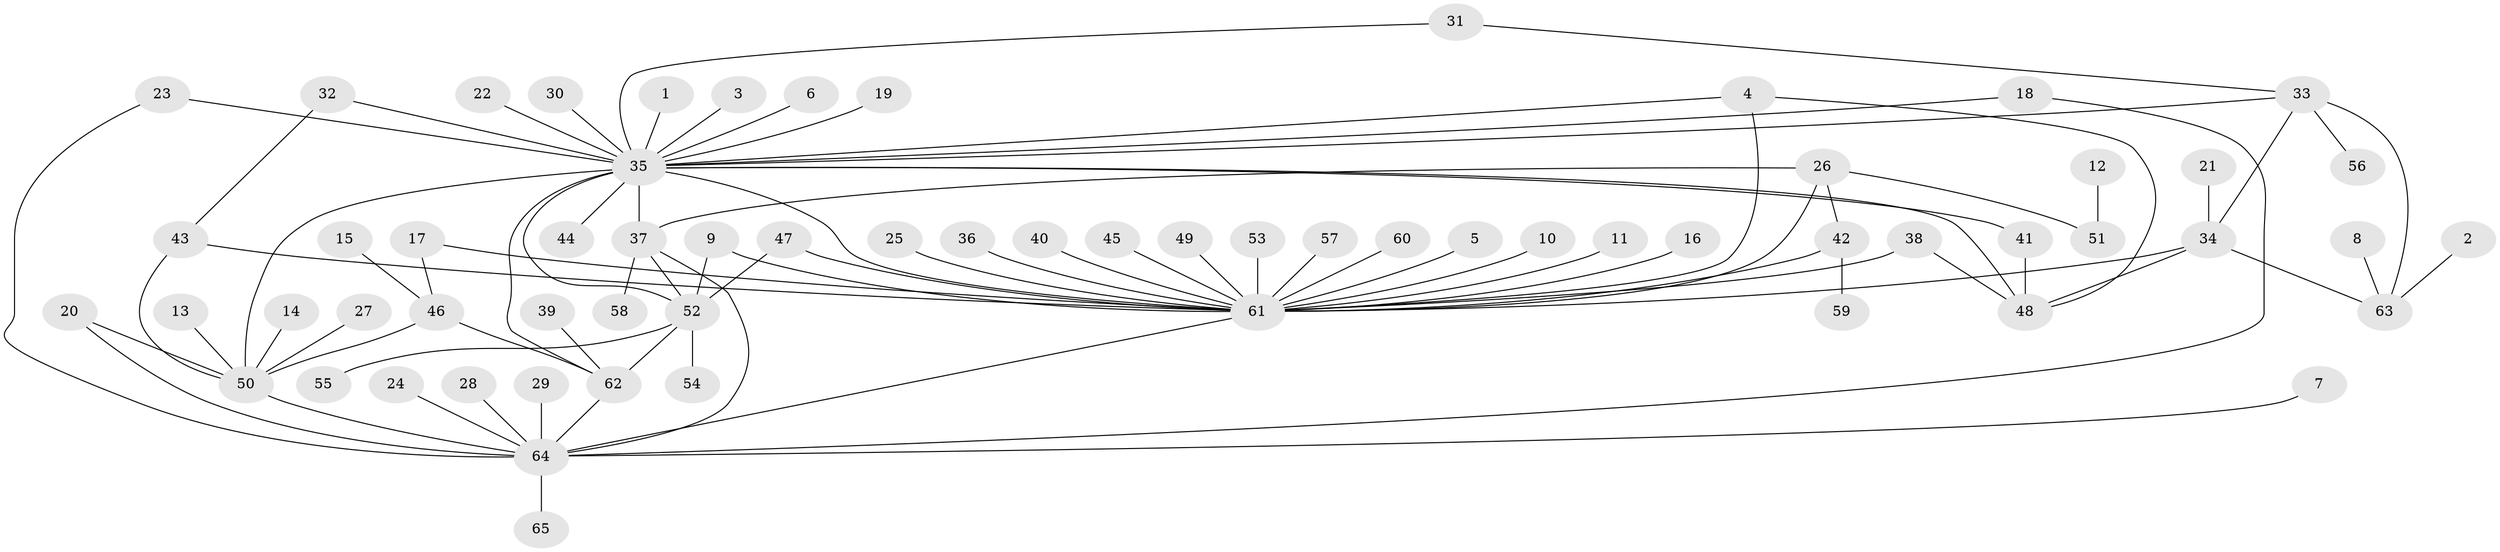 // original degree distribution, {2: 0.24, 6: 0.032, 12: 0.008, 24: 0.008, 23: 0.008, 4: 0.088, 3: 0.112, 1: 0.48, 7: 0.024}
// Generated by graph-tools (version 1.1) at 2025/49/03/09/25 03:49:48]
// undirected, 65 vertices, 88 edges
graph export_dot {
graph [start="1"]
  node [color=gray90,style=filled];
  1;
  2;
  3;
  4;
  5;
  6;
  7;
  8;
  9;
  10;
  11;
  12;
  13;
  14;
  15;
  16;
  17;
  18;
  19;
  20;
  21;
  22;
  23;
  24;
  25;
  26;
  27;
  28;
  29;
  30;
  31;
  32;
  33;
  34;
  35;
  36;
  37;
  38;
  39;
  40;
  41;
  42;
  43;
  44;
  45;
  46;
  47;
  48;
  49;
  50;
  51;
  52;
  53;
  54;
  55;
  56;
  57;
  58;
  59;
  60;
  61;
  62;
  63;
  64;
  65;
  1 -- 35 [weight=1.0];
  2 -- 63 [weight=1.0];
  3 -- 35 [weight=1.0];
  4 -- 35 [weight=1.0];
  4 -- 48 [weight=1.0];
  4 -- 61 [weight=1.0];
  5 -- 61 [weight=1.0];
  6 -- 35 [weight=1.0];
  7 -- 64 [weight=1.0];
  8 -- 63 [weight=1.0];
  9 -- 52 [weight=1.0];
  9 -- 61 [weight=1.0];
  10 -- 61 [weight=1.0];
  11 -- 61 [weight=1.0];
  12 -- 51 [weight=1.0];
  13 -- 50 [weight=1.0];
  14 -- 50 [weight=1.0];
  15 -- 46 [weight=1.0];
  16 -- 61 [weight=1.0];
  17 -- 46 [weight=1.0];
  17 -- 61 [weight=1.0];
  18 -- 35 [weight=1.0];
  18 -- 64 [weight=1.0];
  19 -- 35 [weight=1.0];
  20 -- 50 [weight=1.0];
  20 -- 64 [weight=1.0];
  21 -- 34 [weight=1.0];
  22 -- 35 [weight=1.0];
  23 -- 35 [weight=1.0];
  23 -- 64 [weight=1.0];
  24 -- 64 [weight=1.0];
  25 -- 61 [weight=1.0];
  26 -- 37 [weight=1.0];
  26 -- 42 [weight=1.0];
  26 -- 51 [weight=1.0];
  26 -- 61 [weight=1.0];
  27 -- 50 [weight=1.0];
  28 -- 64 [weight=1.0];
  29 -- 64 [weight=1.0];
  30 -- 35 [weight=1.0];
  31 -- 33 [weight=1.0];
  31 -- 35 [weight=1.0];
  32 -- 35 [weight=1.0];
  32 -- 43 [weight=1.0];
  33 -- 34 [weight=1.0];
  33 -- 35 [weight=1.0];
  33 -- 56 [weight=1.0];
  33 -- 63 [weight=1.0];
  34 -- 48 [weight=1.0];
  34 -- 61 [weight=1.0];
  34 -- 63 [weight=1.0];
  35 -- 37 [weight=1.0];
  35 -- 41 [weight=1.0];
  35 -- 44 [weight=1.0];
  35 -- 48 [weight=1.0];
  35 -- 50 [weight=1.0];
  35 -- 52 [weight=2.0];
  35 -- 61 [weight=1.0];
  35 -- 62 [weight=1.0];
  36 -- 61 [weight=1.0];
  37 -- 52 [weight=1.0];
  37 -- 58 [weight=1.0];
  37 -- 64 [weight=1.0];
  38 -- 48 [weight=1.0];
  38 -- 61 [weight=1.0];
  39 -- 62 [weight=1.0];
  40 -- 61 [weight=1.0];
  41 -- 48 [weight=1.0];
  42 -- 59 [weight=1.0];
  42 -- 61 [weight=2.0];
  43 -- 50 [weight=1.0];
  43 -- 61 [weight=1.0];
  45 -- 61 [weight=1.0];
  46 -- 50 [weight=1.0];
  46 -- 62 [weight=1.0];
  47 -- 52 [weight=1.0];
  47 -- 61 [weight=1.0];
  49 -- 61 [weight=1.0];
  50 -- 64 [weight=1.0];
  52 -- 54 [weight=1.0];
  52 -- 55 [weight=1.0];
  52 -- 62 [weight=1.0];
  53 -- 61 [weight=2.0];
  57 -- 61 [weight=1.0];
  60 -- 61 [weight=1.0];
  61 -- 64 [weight=1.0];
  62 -- 64 [weight=1.0];
  64 -- 65 [weight=1.0];
}
